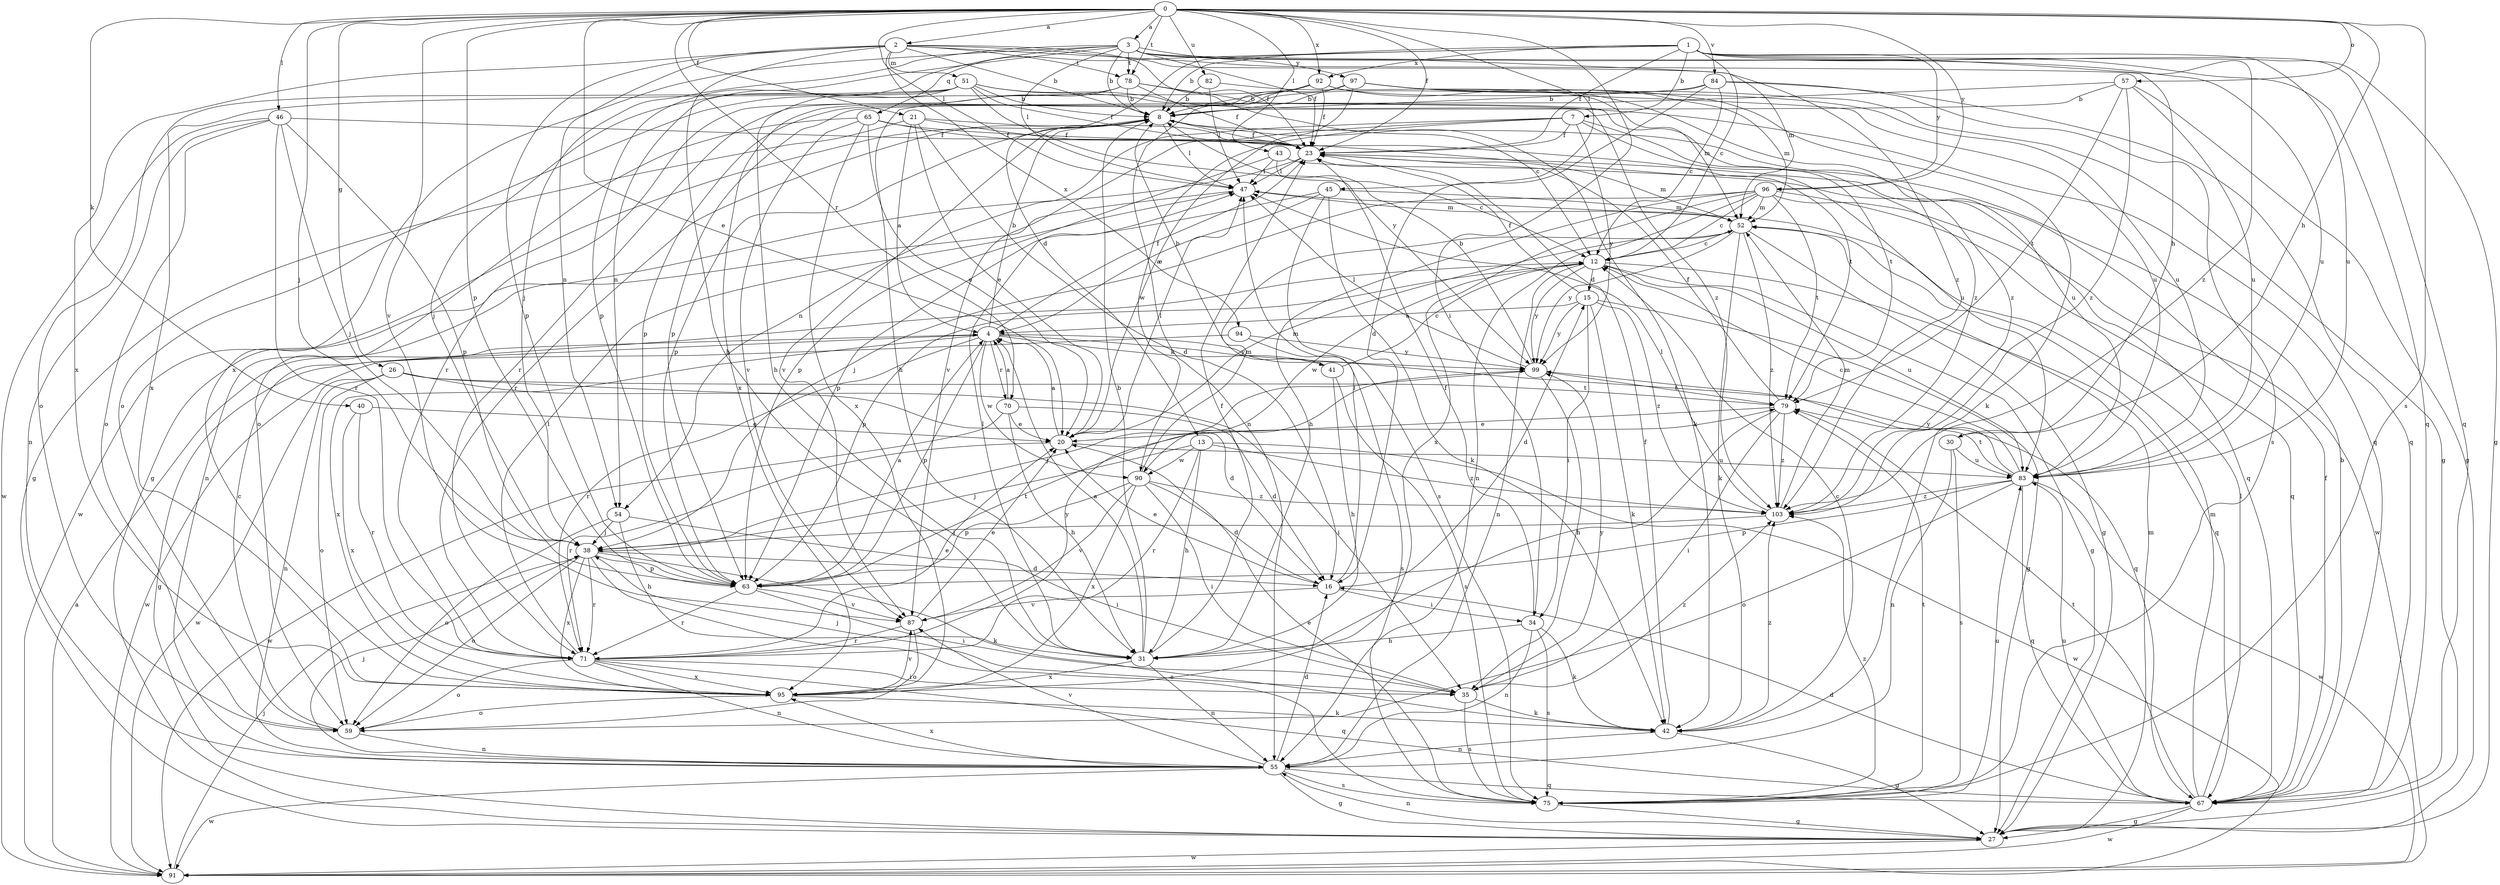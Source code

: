 strict digraph  {
0;
1;
2;
3;
4;
7;
8;
12;
13;
15;
16;
20;
21;
23;
26;
27;
30;
31;
34;
35;
38;
40;
41;
42;
43;
45;
46;
47;
51;
52;
54;
55;
57;
59;
63;
65;
67;
70;
71;
75;
78;
79;
82;
83;
84;
87;
90;
91;
92;
94;
95;
96;
97;
99;
103;
0 -> 2  [label=a];
0 -> 3  [label=a];
0 -> 20  [label=e];
0 -> 21  [label=f];
0 -> 23  [label=f];
0 -> 26  [label=g];
0 -> 30  [label=h];
0 -> 34  [label=i];
0 -> 38  [label=j];
0 -> 40  [label=k];
0 -> 43  [label=l];
0 -> 45  [label=l];
0 -> 46  [label=l];
0 -> 47  [label=l];
0 -> 57  [label=o];
0 -> 63  [label=p];
0 -> 70  [label=r];
0 -> 75  [label=s];
0 -> 78  [label=t];
0 -> 82  [label=u];
0 -> 84  [label=v];
0 -> 87  [label=v];
0 -> 92  [label=x];
0 -> 96  [label=y];
1 -> 7  [label=b];
1 -> 8  [label=b];
1 -> 12  [label=c];
1 -> 13  [label=d];
1 -> 23  [label=f];
1 -> 27  [label=g];
1 -> 65  [label=q];
1 -> 67  [label=q];
1 -> 83  [label=u];
1 -> 92  [label=x];
1 -> 96  [label=y];
1 -> 103  [label=z];
2 -> 8  [label=b];
2 -> 23  [label=f];
2 -> 30  [label=h];
2 -> 31  [label=h];
2 -> 51  [label=m];
2 -> 54  [label=n];
2 -> 63  [label=p];
2 -> 78  [label=t];
2 -> 94  [label=x];
2 -> 95  [label=x];
2 -> 103  [label=z];
3 -> 8  [label=b];
3 -> 23  [label=f];
3 -> 38  [label=j];
3 -> 47  [label=l];
3 -> 52  [label=m];
3 -> 54  [label=n];
3 -> 63  [label=p];
3 -> 67  [label=q];
3 -> 78  [label=t];
3 -> 83  [label=u];
3 -> 95  [label=x];
3 -> 97  [label=y];
4 -> 8  [label=b];
4 -> 23  [label=f];
4 -> 27  [label=g];
4 -> 41  [label=k];
4 -> 63  [label=p];
4 -> 67  [label=q];
4 -> 70  [label=r];
4 -> 71  [label=r];
4 -> 90  [label=w];
4 -> 95  [label=x];
4 -> 99  [label=y];
7 -> 23  [label=f];
7 -> 54  [label=n];
7 -> 79  [label=t];
7 -> 83  [label=u];
7 -> 87  [label=v];
7 -> 90  [label=w];
7 -> 99  [label=y];
8 -> 23  [label=f];
8 -> 27  [label=g];
8 -> 42  [label=k];
8 -> 47  [label=l];
8 -> 63  [label=p];
8 -> 71  [label=r];
8 -> 87  [label=v];
12 -> 15  [label=d];
12 -> 27  [label=g];
12 -> 55  [label=n];
12 -> 63  [label=p];
12 -> 67  [label=q];
12 -> 83  [label=u];
12 -> 90  [label=w];
12 -> 99  [label=y];
13 -> 31  [label=h];
13 -> 38  [label=j];
13 -> 71  [label=r];
13 -> 90  [label=w];
13 -> 91  [label=w];
13 -> 103  [label=z];
15 -> 4  [label=a];
15 -> 23  [label=f];
15 -> 27  [label=g];
15 -> 34  [label=i];
15 -> 42  [label=k];
15 -> 99  [label=y];
15 -> 103  [label=z];
16 -> 15  [label=d];
16 -> 20  [label=e];
16 -> 34  [label=i];
16 -> 47  [label=l];
16 -> 87  [label=v];
20 -> 4  [label=a];
20 -> 47  [label=l];
20 -> 52  [label=m];
20 -> 71  [label=r];
20 -> 83  [label=u];
21 -> 4  [label=a];
21 -> 16  [label=d];
21 -> 20  [label=e];
21 -> 23  [label=f];
21 -> 27  [label=g];
21 -> 83  [label=u];
23 -> 47  [label=l];
23 -> 52  [label=m];
23 -> 91  [label=w];
26 -> 16  [label=d];
26 -> 35  [label=i];
26 -> 55  [label=n];
26 -> 59  [label=o];
26 -> 79  [label=t];
26 -> 91  [label=w];
27 -> 52  [label=m];
27 -> 55  [label=n];
27 -> 91  [label=w];
30 -> 55  [label=n];
30 -> 75  [label=s];
30 -> 83  [label=u];
31 -> 4  [label=a];
31 -> 8  [label=b];
31 -> 23  [label=f];
31 -> 47  [label=l];
31 -> 55  [label=n];
31 -> 95  [label=x];
34 -> 23  [label=f];
34 -> 31  [label=h];
34 -> 42  [label=k];
34 -> 55  [label=n];
34 -> 75  [label=s];
35 -> 38  [label=j];
35 -> 42  [label=k];
35 -> 75  [label=s];
35 -> 99  [label=y];
35 -> 103  [label=z];
38 -> 16  [label=d];
38 -> 42  [label=k];
38 -> 59  [label=o];
38 -> 63  [label=p];
38 -> 71  [label=r];
38 -> 75  [label=s];
38 -> 95  [label=x];
40 -> 20  [label=e];
40 -> 71  [label=r];
40 -> 95  [label=x];
41 -> 8  [label=b];
41 -> 12  [label=c];
41 -> 31  [label=h];
41 -> 75  [label=s];
42 -> 12  [label=c];
42 -> 23  [label=f];
42 -> 27  [label=g];
42 -> 55  [label=n];
42 -> 103  [label=z];
43 -> 12  [label=c];
43 -> 47  [label=l];
43 -> 63  [label=p];
43 -> 67  [label=q];
45 -> 4  [label=a];
45 -> 42  [label=k];
45 -> 52  [label=m];
45 -> 63  [label=p];
45 -> 75  [label=s];
46 -> 23  [label=f];
46 -> 38  [label=j];
46 -> 55  [label=n];
46 -> 59  [label=o];
46 -> 63  [label=p];
46 -> 71  [label=r];
46 -> 91  [label=w];
47 -> 52  [label=m];
47 -> 55  [label=n];
51 -> 8  [label=b];
51 -> 23  [label=f];
51 -> 31  [label=h];
51 -> 38  [label=j];
51 -> 59  [label=o];
51 -> 67  [label=q];
51 -> 95  [label=x];
51 -> 99  [label=y];
51 -> 103  [label=z];
52 -> 12  [label=c];
52 -> 27  [label=g];
52 -> 42  [label=k];
52 -> 99  [label=y];
52 -> 103  [label=z];
54 -> 31  [label=h];
54 -> 35  [label=i];
54 -> 38  [label=j];
54 -> 59  [label=o];
55 -> 16  [label=d];
55 -> 27  [label=g];
55 -> 38  [label=j];
55 -> 67  [label=q];
55 -> 75  [label=s];
55 -> 87  [label=v];
55 -> 91  [label=w];
55 -> 95  [label=x];
57 -> 8  [label=b];
57 -> 27  [label=g];
57 -> 63  [label=p];
57 -> 79  [label=t];
57 -> 83  [label=u];
57 -> 103  [label=z];
59 -> 12  [label=c];
59 -> 55  [label=n];
63 -> 4  [label=a];
63 -> 35  [label=i];
63 -> 71  [label=r];
63 -> 79  [label=t];
63 -> 87  [label=v];
65 -> 20  [label=e];
65 -> 23  [label=f];
65 -> 59  [label=o];
65 -> 79  [label=t];
65 -> 87  [label=v];
65 -> 95  [label=x];
67 -> 8  [label=b];
67 -> 16  [label=d];
67 -> 23  [label=f];
67 -> 27  [label=g];
67 -> 47  [label=l];
67 -> 52  [label=m];
67 -> 79  [label=t];
67 -> 83  [label=u];
67 -> 91  [label=w];
70 -> 4  [label=a];
70 -> 16  [label=d];
70 -> 20  [label=e];
70 -> 31  [label=h];
70 -> 91  [label=w];
71 -> 20  [label=e];
71 -> 35  [label=i];
71 -> 47  [label=l];
71 -> 55  [label=n];
71 -> 59  [label=o];
71 -> 67  [label=q];
71 -> 95  [label=x];
71 -> 99  [label=y];
75 -> 20  [label=e];
75 -> 27  [label=g];
75 -> 79  [label=t];
75 -> 83  [label=u];
75 -> 103  [label=z];
78 -> 8  [label=b];
78 -> 12  [label=c];
78 -> 23  [label=f];
78 -> 31  [label=h];
78 -> 59  [label=o];
78 -> 103  [label=z];
79 -> 20  [label=e];
79 -> 23  [label=f];
79 -> 31  [label=h];
79 -> 35  [label=i];
79 -> 103  [label=z];
82 -> 8  [label=b];
82 -> 47  [label=l];
82 -> 52  [label=m];
83 -> 12  [label=c];
83 -> 59  [label=o];
83 -> 63  [label=p];
83 -> 67  [label=q];
83 -> 79  [label=t];
83 -> 91  [label=w];
83 -> 99  [label=y];
83 -> 103  [label=z];
84 -> 8  [label=b];
84 -> 12  [label=c];
84 -> 16  [label=d];
84 -> 63  [label=p];
84 -> 67  [label=q];
84 -> 75  [label=s];
87 -> 20  [label=e];
87 -> 59  [label=o];
87 -> 71  [label=r];
90 -> 16  [label=d];
90 -> 35  [label=i];
90 -> 52  [label=m];
90 -> 63  [label=p];
90 -> 87  [label=v];
90 -> 95  [label=x];
90 -> 103  [label=z];
91 -> 4  [label=a];
91 -> 38  [label=j];
92 -> 8  [label=b];
92 -> 23  [label=f];
92 -> 55  [label=n];
92 -> 71  [label=r];
92 -> 83  [label=u];
92 -> 103  [label=z];
94 -> 75  [label=s];
94 -> 91  [label=w];
94 -> 99  [label=y];
95 -> 42  [label=k];
95 -> 59  [label=o];
95 -> 87  [label=v];
96 -> 12  [label=c];
96 -> 31  [label=h];
96 -> 38  [label=j];
96 -> 52  [label=m];
96 -> 55  [label=n];
96 -> 67  [label=q];
96 -> 79  [label=t];
96 -> 91  [label=w];
96 -> 95  [label=x];
97 -> 8  [label=b];
97 -> 20  [label=e];
97 -> 27  [label=g];
97 -> 42  [label=k];
97 -> 52  [label=m];
97 -> 71  [label=r];
97 -> 83  [label=u];
97 -> 95  [label=x];
99 -> 8  [label=b];
99 -> 35  [label=i];
99 -> 38  [label=j];
99 -> 47  [label=l];
99 -> 79  [label=t];
103 -> 38  [label=j];
103 -> 47  [label=l];
103 -> 52  [label=m];
}
